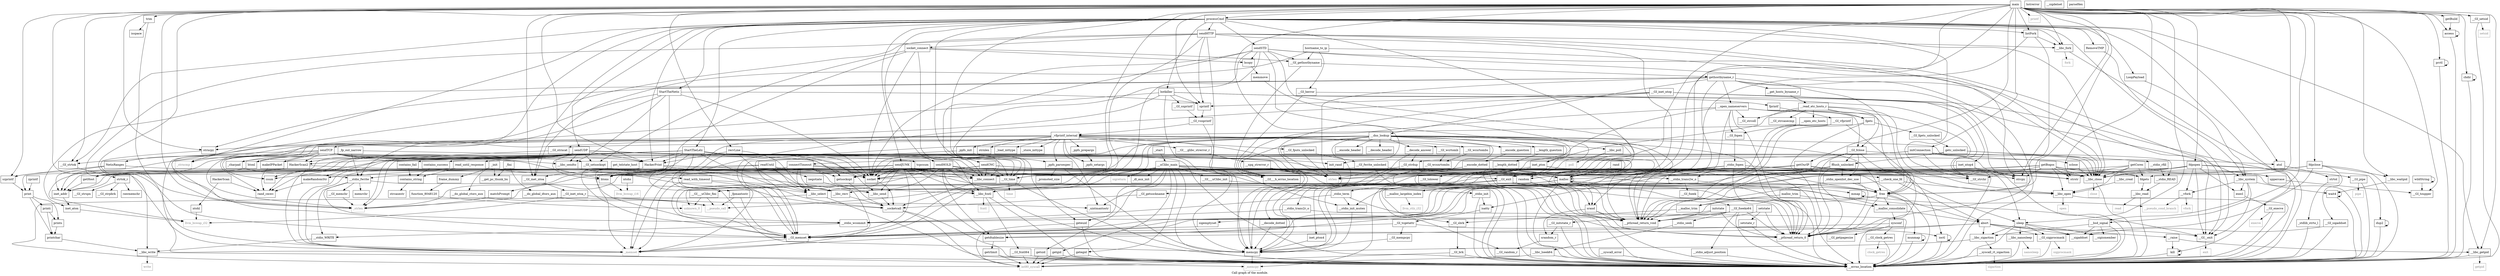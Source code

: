 digraph "Call graph of the module." {
  label="Call graph of the module.";
  node [shape=record];

  Node___libc_fork [label="{__libc_fork}"];
  Node___libc_open [label="{__libc_open}"];
  Node_initConnection [label="{initConnection}"];
  Node___libc_creat [label="{__libc_creat}"];
  Node___GI_pipe [label="{__GI_pipe}"];
  Node_contains_string [label="{contains_string}"];
  Node_tcpcsum [label="{tcpcsum}"];
  Node_negotiate [label="{negotiate}"];
  Node_hostname_to_ip [label="{hostname_to_ip}"];
  Node_listFork [label="{listFork}"];
  Node_getdtablesize [label="{getdtablesize}"];
  Node_ioctl [label="{ioctl}"];
  Node_makeIPPacket [label="{makeIPPacket}"];
  Node_sendUDP [label="{sendUDP}"];
  Node_sclose [label="{sclose}"];
  Node_get_telstate_host [label="{get_telstate_host}"];
  Node_read_until_response [label="{read_until_response}"];
  Node_geteuid [label="{geteuid}"];
  Node_getOurIP [label="{getOurIP}"];
  Node_getBuild [label="{getBuild}"];
  Node_StartTheLelz [label="{StartTheLelz}"];
  Node_sendCNC [label="{sendCNC}"];
  Node_matchPrompt [label="{matchPrompt}"];
  Node_readUntil [label="{readUntil}"];
  Node___libc_getpid [label="{__libc_getpid}"];
  Node_StartTheNetis [label="{StartTheNetis}"];
  Node_main [label="{main}"];
  Node___vfork [label="{__vfork}"];
  Node_LoopPayload [label="{LoopPayload}"];
  Node_botkiller [label="{botkiller}"];
  Node___libc_fcntl [label="{__libc_fcntl}"];
  Node_RemoveTMP [label="{RemoveTMP}"];
  Node_sendTCP [label="{sendTCP}"];
  Node_HackerScan2 [label="{HackerScan2}"];
  Node_NetisRanges [label="{NetisRanges}"];
  Node_dup2 [label="{dup2}"];
  Node_HackerScan [label="{HackerScan}"];
  Node_read_with_timeout [label="{read_with_timeout}"];
  Node___GI_fcntl64 [label="{__GI_fcntl64}"];
  Node_socket_connect [label="{socket_connect}"];
  Node_sendJUNK [label="{sendJUNK}"];
  Node_csum [label="{csum}"];
  Node_contains_success [label="{contains_success}"];
  Node_sendHOLD [label="{sendHOLD}"];
  Node_contains_fail [label="{contains_fail}"];
  Node_processCmd [label="{processCmd}"];
  Node___GI__exit [label="{__GI__exit}"];
  Node_sendHTTP [label="{sendHTTP}"];
  Node_access [label="{access}"];
  Node_getrlimit [label="{getrlimit}"];
  Node_chdir [label="{chdir}"];
  Node_sendSTD [label="{sendSTD}"];
  Node___GI_fputs_unlocked [label="{__GI_fputs_unlocked}"];
  Node___GI_fwrite_unlocked [label="{__GI_fwrite_unlocked}"];
  Node_memcpy [label="{memcpy}"];
  Node___GI_memset [label="{__GI_memset}"];
  Node___GI_strchr [label="{__GI_strchr}"];
  Node_strcpy [label="{strcpy}"];
  Node_strlen [color="gray50", fontcolor="gray50", label="{strlen}"];
  Node_strncpy [label="{strncpy}"];
  Node_strnlen [label="{strnlen}"];
  Node_strstr [label="{strstr}"];
  Node___GI___glibc_strerror_r [label="{__GI___glibc_strerror_r}"];
  Node___xpg_strerror_r [label="{__xpg_strerror_r}"];
  Node_bcopy [label="{bcopy}"];
  Node_strcasestr [label="{strcasestr}"];
  Node___GI_strtok [label="{__GI_strtok}"];
  Node_isatty [label="{isatty}"];
  Node___GI_tcgetattr [label="{__GI_tcgetattr}"];
  Node___decode_dotted [label="{__decode_dotted}"];
  Node___length_dotted [label="{__length_dotted}"];
  Node_ntohs [label="{ntohs}"];
  Node_ntohl [label="{ntohl}"];
  Node_hstrerror [label="{hstrerror}"];
  Node___GI_herror [label="{__GI_herror}"];
  Node___GI_inet_ntoa_r [label="{__GI_inet_ntoa_r}"];
  Node___GI_inet_ntoa [label="{__GI_inet_ntoa}"];
  Node_inet_addr [label="{inet_addr}"];
  Node___GI_gethostbyname [label="{__GI_gethostbyname}"];
  Node_gethostbyname_r [label="{gethostbyname_r}"];
  Node___libc_connect [label="{__libc_connect}"];
  Node___GI_getsockname [label="{__GI_getsockname}"];
  Node_getsockopt [label="{getsockopt}"];
  Node___libc_recv [label="{__libc_recv}"];
  Node___libc_send [label="{__libc_send}"];
  Node___libc_sendto [label="{__libc_sendto}"];
  Node___GI_setsockopt [label="{__GI_setsockopt}"];
  Node_prctl [label="{prctl}"];
  Node___libc_read [label="{__libc_read}"];
  Node___libc_select [label="{__libc_select}"];
  Node___GI_setsid [label="{__GI_setsid}"];
  Node___GI_sigprocmask [label="{__GI_sigprocmask}"];
  Node___GI_time [label="{__GI_time}"];
  Node___libc_waitpid [label="{__libc_waitpid}"];
  Node___libc_write [label="{__libc_write}"];
  Node_isspace [label="{isspace}"];
  Node___GI_toupper [label="{__GI_toupper}"];
  Node___errno_location [label="{__errno_location}"];
  Node_printf [color="gray50", fontcolor="gray50", label="{printf}"];
  Node___GI_snprintf [label="{__GI_snprintf}"];
  Node_sprintf [label="{sprintf}"];
  Node___GI_vsnprintf [label="{__GI_vsnprintf}"];
  Node__stdio_init [label="{_stdio_init}"];
  Node___stdio_init_mutex [label="{__stdio_init_mutex}"];
  Node__stdio_term [label="{_stdio_term}"];
  Node___stdio_wcommit [label="{__stdio_wcommit}"];
  Node___GI_vfprintf [label="{__GI_vfprintf}"];
  Node__charpad [label="{_charpad}"];
  Node__fp_out_narrow [label="{_fp_out_narrow}"];
  Node__vfprintf_internal [label="{_vfprintf_internal}"];
  Node__ppfs_init [label="{_ppfs_init}"];
  Node__ppfs_prepargs [label="{_ppfs_prepargs}"];
  Node__ppfs_setargs [label="{_ppfs_setargs}"];
  Node__promoted_size [label="{_promoted_size}"];
  Node__ppfs_parsespec [label="{_ppfs_parsespec}"];
  Node_htons [label="{htons}"];
  Node_htonl [label="{htonl}"];
  Node_memmove [label="{memmove}"];
  Node___GI_mempcpy [label="{__GI_mempcpy}"];
  Node_memrchr [label="{memrchr}"];
  Node_strtok_r [label="{strtok_r}"];
  Node___GI_strpbrk [label="{__GI_strpbrk}"];
  Node_inet_aton [label="{inet_aton}"];
  Node___dns_lookup [label="{__dns_lookup}"];
  Node___open_nameservers [label="{__open_nameservers}"];
  Node___get_hosts_byname_r [label="{__get_hosts_byname_r}"];
  Node___raise [label="{__raise}"];
  Node__dl_aux_init [label="{_dl_aux_init}"];
  Node___GI_brk [label="{__GI_brk}"];
  Node___libc_poll [label="{__libc_poll}"];
  Node___GI_fclose [label="{__GI_fclose}"];
  Node___GI_fopen [label="{__GI_fopen}"];
  Node___GI_fseek [label="{__GI_fseek}"];
  Node___GI_fseeko64 [label="{__GI_fseeko64}"];
  Node___stdio_adjust_position [label="{__stdio_adjust_position}"];
  Node__stdio_fopen [label="{_stdio_fopen}"];
  Node___stdio_seek [label="{__stdio_seek}"];
  Node_fgets [label="{fgets}"];
  Node__stdio_openlist_dec_use [label="{_stdio_openlist_dec_use}"];
  Node_fflush_unlocked [label="{fflush_unlocked}"];
  Node___GI_fgets_unlocked [label="{__GI_fgets_unlocked}"];
  Node___GI_strcoll [label="{__GI_strcoll}"];
  Node___GI_strncat [label="{__GI_strncat}"];
  Node_rawmemchr [label="{rawmemchr}"];
  Node___GI_strspn [label="{__GI_strspn}"];
  Node___GI_strdup [label="{__GI_strdup}"];
  Node_inet_pton4 [label="{inet_pton4}"];
  Node_inet_pton [label="{inet_pton}"];
  Node_inet_ntop4 [label="{inet_ntop4}"];
  Node___GI_inet_ntop [label="{__GI_inet_ntop}"];
  Node___encode_header [label="{__encode_header}"];
  Node___decode_header [label="{__decode_header}"];
  Node___encode_question [label="{__encode_question}"];
  Node___length_question [label="{__length_question}"];
  Node___decode_answer [label="{__decode_answer}"];
  Node___open_etc_hosts [label="{__open_etc_hosts}"];
  Node___read_etc_hosts_r [label="{__read_etc_hosts_r}"];
  Node___libc_lseek64 [label="{__libc_lseek64}"];
  Node___GI_tolower [label="{__GI_tolower}"];
  Node_getc_unlocked [label="{getc_unlocked}"];
  Node___GI_strcasecmp [label="{__GI_strcasecmp}"];
  Node___encode_dotted [label="{__encode_dotted}"];
  Node___stdio_READ [label="{__stdio_READ}"];
  Node___stdio_rfill [label="{__stdio_rfill}"];
  Node___stdio_trans2r_o [label="{__stdio_trans2r_o}"];
  Node___do_global_ctors_aux [label="{__do_global_ctors_aux}"];
  Node__fini [label="{_fini}"];
  Node_llvm_ctlz_i32 [color="gray50", fontcolor="gray50", label="{llvm_ctlz_i32}"];
  Node_llvm_bswap_i32 [color="gray50", fontcolor="gray50", label="{llvm_bswap_i32}"];
  Node__strlen [color="gray50", fontcolor="gray50", label="{_strlen}"];
  Node__memset [color="gray50", fontcolor="gray50", label="{_memset}"];
  Node__memcpy [color="gray50", fontcolor="gray50", label="{_memcpy}"];
  Node__strncmp [color="gray50", fontcolor="gray50", label="{_strncmp}"];
  Node_llvm_bswap_i16 [color="gray50", fontcolor="gray50", label="{llvm_bswap_i16}"];
  Node_unknown_0 [color="gray50", fontcolor="gray50", label="{unknown_0}"];
  Node_vfork [color="gray50", fontcolor="gray50", label="{vfork}"];
  Node_fcntl [color="gray50", fontcolor="gray50", label="{fcntl}"];
  Node_int80_syscall [color="gray50", fontcolor="gray50", label="{int80_syscall}"];
  Node_exit [color="gray50", fontcolor="gray50", label="{exit}"];
  Node_close [color="gray50", fontcolor="gray50", label="{close}"];
  Node_fork [color="gray50", fontcolor="gray50", label="{fork}"];
  Node_getpid [color="gray50", fontcolor="gray50", label="{getpid}"];
  Node_open [color="gray50", fontcolor="gray50", label="{open}"];
  Node_pipe [color="gray50", fontcolor="gray50", label="{pipe}"];
  Node_read [color="gray50", fontcolor="gray50", label="{read}"];
  Node_setsid [color="gray50", fontcolor="gray50", label="{setsid}"];
  Node_sigprocmask [color="gray50", fontcolor="gray50", label="{sigprocmask}"];
  Node_time [color="gray50", fontcolor="gray50", label="{time}"];
  Node_write [color="gray50", fontcolor="gray50", label="{write}"];
  Node_sigreturn [color="gray50", fontcolor="gray50", label="{sigreturn}"];
  Node_sigaction [color="gray50", fontcolor="gray50", label="{sigaction}"];
  Node_clock_getres [color="gray50", fontcolor="gray50", label="{clock_getres}"];
  Node_execve [color="gray50", fontcolor="gray50", label="{execve}"];
  Node_nanosleep [color="gray50", fontcolor="gray50", label="{nanosleep}"];
  Node_poll [color="gray50", fontcolor="gray50", label="{poll}"];
  Node_socket [label="{socket}"];
  Node___GI_sigaddset [label="{__GI_sigaddset}"];
  Node_sigemptyset [label="{sigemptyset}"];
  Node___bsd_signal [label="{__bsd_signal}"];
  Node___sigismember [label="{__sigismember}"];
  Node___sigaddset [label="{__sigaddset}"];
  Node___sigdelset [label="{__sigdelset}"];
  Node___malloc_largebin_index [label="{__malloc_largebin_index}"];
  Node_malloc [label="{malloc}"];
  Node___malloc_trim [label="{__malloc_trim}"];
  Node___malloc_consolidate [label="{__malloc_consolidate}"];
  Node_free [label="{free}"];
  Node_malloc_trim [label="{malloc_trim}"];
  Node_abort [label="{abort}"];
  Node_rand [label="{rand}"];
  Node_random [label="{random}"];
  Node_setstate [label="{setstate}"];
  Node_initstate [label="{initstate}"];
  Node_srand [label="{srand}"];
  Node_setstate_r [label="{setstate_r}"];
  Node___GI_random_r [label="{__GI_random_r}"];
  Node_srandom_r [label="{srandom_r}"];
  Node___GI_initstate_r [label="{__GI_initstate_r}"];
  Node___libc_system [label="{__libc_system}"];
  Node_atol [label="{atol}"];
  Node_strtol [label="{strtol}"];
  Node__stdlib_strto_l [label="{_stdlib_strto_l}"];
  Node___GI_exit [label="{__GI_exit}"];
  Node_execl [label="{execl}"];
  Node_sleep [label="{sleep}"];
  Node_sysconf [label="{sysconf}"];
  Node___GI___uClibc_fini [label="{__GI___uClibc_fini}"];
  Node___pthread_return_0 [label="{__pthread_return_0}"];
  Node___pthread_return_void [label="{__pthread_return_void}"];
  Node___check_one_fd [label="{__check_one_fd}"];
  Node___GI___uClibc_init [label="{__GI___uClibc_init}"];
  Node___uClibc_main [label="{__uClibc_main}"];
  Node___libc_sigaction [label="{__libc_sigaction}"];
  Node___syscall_error [label="{__syscall_error}"];
  Node_mmap [label="{mmap}"];
  Node___socketcall [label="{__socketcall}"];
  Node___syscall_rt_sigaction [label="{__syscall_rt_sigaction}"];
  Node___GI_clock_getres [label="{__GI_clock_getres}"];
  Node___GI_execve [label="{__GI_execve}"];
  Node_getegid [label="{getegid}"];
  Node_getgid [label="{getgid}"];
  Node___GI_getpagesize [label="{__GI_getpagesize}"];
  Node_getuid [label="{getuid}"];
  Node_munmap [label="{munmap}"];
  Node___libc_nanosleep [label="{__libc_nanosleep}"];
  Node___GI_sbrk [label="{__GI_sbrk}"];
  Node_wait4 [label="{wait4}"];
  Node___GI___h_errno_location [label="{__GI___h_errno_location}"];
  Node___GI_wcrtomb [label="{__GI_wcrtomb}"];
  Node___GI_wcsrtombs [label="{__GI_wcsrtombs}"];
  Node___GI_wcsnrtombs [label="{__GI_wcsnrtombs}"];
  Node_fprintf [label="{fprintf}"];
  Node___stdio_WRITE [label="{__stdio_WRITE}"];
  Node___stdio_fwrite [label="{__stdio_fwrite}"];
  Node___stdio_trans2w_o [label="{__stdio_trans2w_o}"];
  Node__load_inttype [label="{_load_inttype}"];
  Node__store_inttype [label="{_store_inttype}"];
  Node__uintmaxtostr [label="{_uintmaxtostr}"];
  Node__fpmaxtostr [label="{_fpmaxtostr}"];
  Node___GI_memchr [label="{__GI_memchr}"];
  Node_kill [label="{kill}"];
  Node___pseudo_call [color="gray50", fontcolor="gray50", label="{__pseudo_call}"];
  Node___pseudo_cond_branch [color="gray50", fontcolor="gray50", label="{__pseudo_cond_branch}"];
  Node__init [label="{_init}"];
  Node___get_pc_thunk_bx [label="{__get_pc_thunk_bx}"];
  Node___do_global_dtors_aux [label="{__do_global_dtors_aux}"];
  Node_frame_dummy [label="{frame_dummy}"];
  Node_function_8048120 [label="{function_8048120}"];
  Node__start [label="{_start}"];
  Node_init_rand [label="{init_rand}"];
  Node_rand_cmwc [label="{rand_cmwc}"];
  Node_trim [label="{trim}"];
  Node_printchar [label="{printchar}"];
  Node_prints [label="{prints}"];
  Node_connectTimeout [label="{connectTimeout}"];
  Node_printi [label="{printi}"];
  Node_print [label="{print}"];
  Node_zprintf [label="{zprintf}"];
  Node_szprintf [label="{szprintf}"];
  Node___libc_close [label="{__libc_close}"];
  Node_HackerPrint [label="{HackerPrint}"];
  Node_fdpopen [label="{fdpopen}"];
  Node_fdpclose [label="{fdpclose}"];
  Node_fdgets [label="{fdgets}"];
  Node_parseHex [label="{parseHex}"];
  Node_wildString [label="{wildString}"];
  Node_getHost [label="{getHost}"];
  Node_uppercase [label="{uppercase}"];
  Node_getBogos [label="{getBogos}"];
  Node_getCores [label="{getCores}"];
  Node_makeRandomStr [label="{makeRandomStr}"];
  Node_recvLine [label="{recvLine}"];
  Node___libc_fork -> Node___errno_location;
  Node___libc_fork -> Node_fork;
  Node___libc_open -> Node___errno_location;
  Node___libc_open -> Node_open;
  Node_initConnection -> Node___GI_memset;
  Node_initConnection -> Node___GI_strchr;
  Node_initConnection -> Node_strcpy;
  Node_initConnection -> Node_socket;
  Node_initConnection -> Node_atol;
  Node_initConnection -> Node_connectTimeout;
  Node_initConnection -> Node___libc_close;
  Node___libc_creat -> Node___libc_open;
  Node___GI_pipe -> Node___errno_location;
  Node___GI_pipe -> Node_pipe;
  Node_contains_string -> Node_strcasestr;
  Node_tcpcsum -> Node_csum;
  Node_tcpcsum -> Node_htons;
  Node_tcpcsum -> Node_malloc;
  Node_tcpcsum -> Node_free;
  Node_negotiate -> Node___libc_send;
  Node_hostname_to_ip -> Node_strcpy;
  Node_hostname_to_ip -> Node___GI_herror;
  Node_hostname_to_ip -> Node___GI_inet_ntoa;
  Node_hostname_to_ip -> Node___GI_gethostbyname;
  Node_listFork -> Node___libc_fork;
  Node_listFork -> Node_malloc;
  Node_listFork -> Node_free;
  Node_getdtablesize -> Node_getrlimit;
  Node_ioctl -> Node_ioctl;
  Node_ioctl -> Node___errno_location;
  Node_makeIPPacket -> Node_rand_cmwc;
  Node_sendUDP -> Node_makeIPPacket;
  Node_sendUDP -> Node_HackerScan2;
  Node_sendUDP -> Node_csum;
  Node_sendUDP -> Node___libc_sendto;
  Node_sendUDP -> Node___GI_setsockopt;
  Node_sendUDP -> Node___GI_time;
  Node_sendUDP -> Node_htons;
  Node_sendUDP -> Node_htonl;
  Node_sendUDP -> Node__memset;
  Node_sendUDP -> Node_socket;
  Node_sendUDP -> Node_malloc;
  Node_sendUDP -> Node_random;
  Node_sendUDP -> Node_srand;
  Node_sendUDP -> Node_init_rand;
  Node_sendUDP -> Node_rand_cmwc;
  Node_sendUDP -> Node_HackerPrint;
  Node_sendUDP -> Node_getHost;
  Node_sendUDP -> Node_makeRandomStr;
  Node_sclose -> Node___libc_close;
  Node_get_telstate_host -> Node___GI_inet_ntoa;
  Node_read_until_response -> Node_contains_string;
  Node_read_until_response -> Node_read_with_timeout;
  Node_read_until_response -> Node__memset;
  Node_geteuid -> Node___errno_location;
  Node_geteuid -> Node_int80_syscall;
  Node_getOurIP -> Node___libc_open;
  Node_getOurIP -> Node_ioctl;
  Node_getOurIP -> Node___GI_memset;
  Node_getOurIP -> Node_strcpy;
  Node_getOurIP -> Node_strstr;
  Node_getOurIP -> Node_inet_addr;
  Node_getOurIP -> Node___libc_connect;
  Node_getOurIP -> Node___GI_getsockname;
  Node_getOurIP -> Node_htons;
  Node_getOurIP -> Node_socket;
  Node_getOurIP -> Node___libc_close;
  Node_getOurIP -> Node_fdgets;
  Node_getBuild -> Node_access;
  Node_StartTheLelz -> Node_sclose;
  Node_StartTheLelz -> Node_get_telstate_host;
  Node_StartTheLelz -> Node_read_until_response;
  Node_StartTheLelz -> Node___libc_fcntl;
  Node_StartTheLelz -> Node_HackerScan2;
  Node_StartTheLelz -> Node_contains_success;
  Node_StartTheLelz -> Node_contains_fail;
  Node_StartTheLelz -> Node___GI_memset;
  Node_StartTheLelz -> Node___libc_connect;
  Node_StartTheLelz -> Node_getsockopt;
  Node_StartTheLelz -> Node___libc_send;
  Node_StartTheLelz -> Node___libc_select;
  Node_StartTheLelz -> Node___GI_time;
  Node_StartTheLelz -> Node___errno_location;
  Node_StartTheLelz -> Node_htons;
  Node_StartTheLelz -> Node__strlen;
  Node_StartTheLelz -> Node__memset;
  Node_StartTheLelz -> Node_socket;
  Node_StartTheLelz -> Node_malloc;
  Node_StartTheLelz -> Node_srand;
  Node_StartTheLelz -> Node_rand_cmwc;
  Node_StartTheLelz -> Node_HackerPrint;
  Node_sendCNC -> Node_inet_addr;
  Node_sendCNC -> Node___libc_connect;
  Node_sendCNC -> Node___GI_time;
  Node_sendCNC -> Node_htons;
  Node_sendCNC -> Node_socket;
  Node_sendCNC -> Node_sleep;
  Node_sendCNC -> Node___libc_close;
  Node_matchPrompt -> Node__strlen;
  Node_readUntil -> Node_negotiate;
  Node_readUntil -> Node_matchPrompt;
  Node_readUntil -> Node_strstr;
  Node_readUntil -> Node___libc_recv;
  Node_readUntil -> Node___libc_select;
  Node_readUntil -> Node__memset;
  Node___libc_getpid -> Node___errno_location;
  Node___libc_getpid -> Node_getpid;
  Node_StartTheNetis -> Node_NetisRanges;
  Node_StartTheNetis -> Node___libc_sendto;
  Node_StartTheNetis -> Node_sprintf;
  Node_StartTheNetis -> Node_htons;
  Node_StartTheNetis -> Node__strlen;
  Node_StartTheNetis -> Node_socket;
  Node_main -> Node___libc_fork;
  Node_main -> Node_initConnection;
  Node_main -> Node_listFork;
  Node_main -> Node_geteuid;
  Node_main -> Node_getOurIP;
  Node_main -> Node_getBuild;
  Node_main -> Node___libc_getpid;
  Node_main -> Node_processCmd;
  Node_main -> Node_access;
  Node_main -> Node_chdir;
  Node_main -> Node___GI_memset;
  Node_main -> Node_strcpy;
  Node_main -> Node_strncpy;
  Node_main -> Node_strstr;
  Node_main -> Node___GI_strtok;
  Node_main -> Node___GI_inet_ntoa;
  Node_main -> Node_prctl;
  Node_main -> Node___GI_setsid;
  Node_main -> Node___GI_time;
  Node_main -> Node___libc_waitpid;
  Node_main -> Node___GI_toupper;
  Node_main -> Node_printf;
  Node_main -> Node_sprintf;
  Node_main -> Node__strlen;
  Node_main -> Node__memset;
  Node_main -> Node___bsd_signal;
  Node_main -> Node_malloc;
  Node_main -> Node_free;
  Node_main -> Node_srand;
  Node_main -> Node___GI_exit;
  Node_main -> Node_sleep;
  Node_main -> Node_init_rand;
  Node_main -> Node_trim;
  Node_main -> Node_szprintf;
  Node_main -> Node_HackerPrint;
  Node_main -> Node_fdpopen;
  Node_main -> Node_fdpclose;
  Node_main -> Node_fdgets;
  Node_main -> Node_recvLine;
  Node___vfork -> Node_vfork;
  Node___vfork -> Node___pseudo_cond_branch;
  Node_LoopPayload -> Node___libc_system;
  Node_botkiller -> Node_memcpy;
  Node_botkiller -> Node___GI_memset;
  Node_botkiller -> Node___GI_snprintf;
  Node_botkiller -> Node_sprintf;
  Node_botkiller -> Node__memcpy;
  Node_botkiller -> Node___libc_system;
  Node_botkiller -> Node_sleep;
  Node___libc_fcntl -> Node___GI_fcntl64;
  Node___libc_fcntl -> Node___errno_location;
  Node___libc_fcntl -> Node_fcntl;
  Node_RemoveTMP -> Node___libc_system;
  Node_sendTCP -> Node_tcpcsum;
  Node_sendTCP -> Node_makeIPPacket;
  Node_sendTCP -> Node_HackerScan2;
  Node_sendTCP -> Node_csum;
  Node_sendTCP -> Node___GI_strtok;
  Node_sendTCP -> Node___libc_sendto;
  Node_sendTCP -> Node___GI_setsockopt;
  Node_sendTCP -> Node___GI_time;
  Node_sendTCP -> Node_htons;
  Node_sendTCP -> Node_htonl;
  Node_sendTCP -> Node__strncmp;
  Node_sendTCP -> Node_socket;
  Node_sendTCP -> Node_rand_cmwc;
  Node_sendTCP -> Node_HackerPrint;
  Node_sendTCP -> Node_getHost;
  Node_HackerScan2 -> Node_inet_addr;
  Node_HackerScan2 -> Node_random;
  Node_HackerScan2 -> Node_szprintf;
  Node_NetisRanges -> Node_inet_addr;
  Node_NetisRanges -> Node_random;
  Node_NetisRanges -> Node_szprintf;
  Node_dup2 -> Node_dup2;
  Node_dup2 -> Node___errno_location;
  Node_HackerScan -> Node_ntohl;
  Node_HackerScan -> Node_rand_cmwc;
  Node_read_with_timeout -> Node___libc_recv;
  Node_read_with_timeout -> Node___libc_select;
  Node_read_with_timeout -> Node__memset;
  Node___GI_fcntl64 -> Node___errno_location;
  Node___GI_fcntl64 -> Node_int80_syscall;
  Node_socket_connect -> Node_bcopy;
  Node_socket_connect -> Node___GI_gethostbyname;
  Node_socket_connect -> Node___libc_connect;
  Node_socket_connect -> Node___GI_setsockopt;
  Node_socket_connect -> Node_htons;
  Node_socket_connect -> Node_socket;
  Node_sendJUNK -> Node_getdtablesize;
  Node_sendJUNK -> Node___libc_fcntl;
  Node_sendJUNK -> Node___GI_memset;
  Node_sendJUNK -> Node___libc_connect;
  Node_sendJUNK -> Node_getsockopt;
  Node_sendJUNK -> Node___libc_send;
  Node_sendJUNK -> Node___libc_select;
  Node_sendJUNK -> Node___GI_time;
  Node_sendJUNK -> Node___errno_location;
  Node_sendJUNK -> Node_htons;
  Node_sendJUNK -> Node__memset;
  Node_sendJUNK -> Node_socket;
  Node_sendJUNK -> Node_malloc;
  Node_sendJUNK -> Node___libc_close;
  Node_sendJUNK -> Node_getHost;
  Node_sendJUNK -> Node_makeRandomStr;
  Node_contains_success -> Node_contains_string;
  Node_sendHOLD -> Node_getdtablesize;
  Node_sendHOLD -> Node___libc_fcntl;
  Node_sendHOLD -> Node___GI_memset;
  Node_sendHOLD -> Node___libc_connect;
  Node_sendHOLD -> Node_getsockopt;
  Node_sendHOLD -> Node___libc_select;
  Node_sendHOLD -> Node___GI_time;
  Node_sendHOLD -> Node___errno_location;
  Node_sendHOLD -> Node_htons;
  Node_sendHOLD -> Node__memset;
  Node_sendHOLD -> Node_socket;
  Node_sendHOLD -> Node_malloc;
  Node_sendHOLD -> Node___libc_close;
  Node_sendHOLD -> Node_getHost;
  Node_contains_fail -> Node_contains_string;
  Node_processCmd -> Node___libc_fork;
  Node_processCmd -> Node_listFork;
  Node_processCmd -> Node_sendUDP;
  Node_processCmd -> Node_StartTheLelz;
  Node_processCmd -> Node_sendCNC;
  Node_processCmd -> Node___libc_getpid;
  Node_processCmd -> Node_StartTheNetis;
  Node_processCmd -> Node_LoopPayload;
  Node_processCmd -> Node_botkiller;
  Node_processCmd -> Node_RemoveTMP;
  Node_processCmd -> Node_sendTCP;
  Node_processCmd -> Node_sendJUNK;
  Node_processCmd -> Node_sendHOLD;
  Node_processCmd -> Node___GI__exit;
  Node_processCmd -> Node_sendHTTP;
  Node_processCmd -> Node_sendSTD;
  Node_processCmd -> Node___GI_strchr;
  Node_processCmd -> Node___GI_strtok;
  Node_processCmd -> Node___GI_inet_ntoa;
  Node_processCmd -> Node__strncmp;
  Node_processCmd -> Node_atol;
  Node_processCmd -> Node___GI_exit;
  Node_processCmd -> Node_kill;
  Node_processCmd -> Node___libc_close;
  Node_processCmd -> Node_HackerPrint;
  Node___GI__exit -> Node_exit;
  Node_sendHTTP -> Node___libc_fork;
  Node_sendHTTP -> Node_socket_connect;
  Node_sendHTTP -> Node___GI__exit;
  Node_sendHTTP -> Node_memcpy;
  Node_sendHTTP -> Node___GI_time;
  Node_sendHTTP -> Node___libc_write;
  Node_sendHTTP -> Node_sprintf;
  Node_sendHTTP -> Node__strlen;
  Node_sendHTTP -> Node_random;
  Node_sendHTTP -> Node___libc_close;
  Node_access -> Node_access;
  Node_access -> Node___errno_location;
  Node_getrlimit -> Node___errno_location;
  Node_getrlimit -> Node_int80_syscall;
  Node_chdir -> Node_chdir;
  Node_chdir -> Node___errno_location;
  Node_sendSTD -> Node___GI__exit;
  Node_sendSTD -> Node_memcpy;
  Node_sendSTD -> Node_bcopy;
  Node_sendSTD -> Node___GI_gethostbyname;
  Node_sendSTD -> Node___libc_connect;
  Node_sendSTD -> Node___libc_send;
  Node_sendSTD -> Node___GI_time;
  Node_sendSTD -> Node_socket;
  Node_sendSTD -> Node_random;
  Node_sendSTD -> Node___libc_close;
  Node___GI_fputs_unlocked -> Node___GI_fwrite_unlocked;
  Node___GI_fputs_unlocked -> Node_strlen;
  Node___GI_fwrite_unlocked -> Node___errno_location;
  Node___GI_fwrite_unlocked -> Node___stdio_fwrite;
  Node___GI_fwrite_unlocked -> Node___stdio_trans2w_o;
  Node_memcpy -> Node__memcpy;
  Node___GI_memset -> Node__memset;
  Node_strncpy -> Node__memset;
  Node___GI___glibc_strerror_r -> Node___xpg_strerror_r;
  Node___xpg_strerror_r -> Node_memcpy;
  Node___xpg_strerror_r -> Node_strlen;
  Node___xpg_strerror_r -> Node___errno_location;
  Node___xpg_strerror_r -> Node__uintmaxtostr;
  Node_bcopy -> Node_memmove;
  Node___GI_strtok -> Node_strtok_r;
  Node_isatty -> Node___GI_tcgetattr;
  Node___GI_tcgetattr -> Node_ioctl;
  Node___GI_tcgetattr -> Node___GI_memset;
  Node___GI_tcgetattr -> Node___GI_mempcpy;
  Node___decode_dotted -> Node_memcpy;
  Node_ntohs -> Node_llvm_bswap_i16;
  Node_ntohl -> Node_llvm_bswap_i32;
  Node___GI_herror -> Node___GI___h_errno_location;
  Node___GI_herror -> Node_fprintf;
  Node___GI_inet_ntoa_r -> Node_llvm_bswap_i32;
  Node___GI_inet_ntoa_r -> Node__uintmaxtostr;
  Node___GI_inet_ntoa -> Node___GI_inet_ntoa_r;
  Node_inet_addr -> Node_inet_aton;
  Node___GI_gethostbyname -> Node_gethostbyname_r;
  Node___GI_gethostbyname -> Node___GI___h_errno_location;
  Node_gethostbyname_r -> Node_memcpy;
  Node_gethostbyname_r -> Node_strncpy;
  Node_gethostbyname_r -> Node___errno_location;
  Node_gethostbyname_r -> Node_inet_aton;
  Node_gethostbyname_r -> Node___dns_lookup;
  Node_gethostbyname_r -> Node___open_nameservers;
  Node_gethostbyname_r -> Node___get_hosts_byname_r;
  Node_gethostbyname_r -> Node_free;
  Node_gethostbyname_r -> Node___pthread_return_0;
  Node_gethostbyname_r -> Node___pthread_return_void;
  Node___libc_connect -> Node___socketcall;
  Node___GI_getsockname -> Node___socketcall;
  Node_getsockopt -> Node___socketcall;
  Node___libc_recv -> Node___socketcall;
  Node___libc_send -> Node___socketcall;
  Node___libc_sendto -> Node___socketcall;
  Node___GI_setsockopt -> Node___socketcall;
  Node_prctl -> Node_prctl;
  Node_prctl -> Node___errno_location;
  Node___libc_read -> Node___errno_location;
  Node___libc_read -> Node_read;
  Node___libc_select -> Node___errno_location;
  Node___libc_select -> Node_int80_syscall;
  Node___GI_setsid -> Node___errno_location;
  Node___GI_setsid -> Node_setsid;
  Node___GI_sigprocmask -> Node___errno_location;
  Node___GI_sigprocmask -> Node_sigprocmask;
  Node___GI_time -> Node___errno_location;
  Node___GI_time -> Node_time;
  Node___libc_waitpid -> Node_wait4;
  Node___libc_write -> Node___errno_location;
  Node___libc_write -> Node_write;
  Node___GI_snprintf -> Node___GI_vsnprintf;
  Node_sprintf -> Node___GI_vsnprintf;
  Node___GI_vsnprintf -> Node___stdio_init_mutex;
  Node___GI_vsnprintf -> Node__vfprintf_internal;
  Node__stdio_init -> Node_isatty;
  Node__stdio_init -> Node___errno_location;
  Node___stdio_init_mutex -> Node_memcpy;
  Node__stdio_term -> Node___stdio_init_mutex;
  Node__stdio_term -> Node___stdio_wcommit;
  Node__stdio_term -> Node___pthread_return_0;
  Node___stdio_wcommit -> Node___stdio_WRITE;
  Node___GI_vfprintf -> Node__vfprintf_internal;
  Node___GI_vfprintf -> Node___pthread_return_0;
  Node___GI_vfprintf -> Node___pthread_return_void;
  Node___GI_vfprintf -> Node___stdio_trans2w_o;
  Node__charpad -> Node___stdio_fwrite;
  Node__fp_out_narrow -> Node_strlen;
  Node__fp_out_narrow -> Node__charpad;
  Node__fp_out_narrow -> Node___stdio_fwrite;
  Node__vfprintf_internal -> Node___GI_fputs_unlocked;
  Node__vfprintf_internal -> Node_strlen;
  Node__vfprintf_internal -> Node_strnlen;
  Node__vfprintf_internal -> Node___GI___glibc_strerror_r;
  Node__vfprintf_internal -> Node___errno_location;
  Node__vfprintf_internal -> Node__charpad;
  Node__vfprintf_internal -> Node__ppfs_init;
  Node__vfprintf_internal -> Node__ppfs_prepargs;
  Node__vfprintf_internal -> Node__ppfs_setargs;
  Node__vfprintf_internal -> Node__ppfs_parsespec;
  Node__vfprintf_internal -> Node___GI_wcrtomb;
  Node__vfprintf_internal -> Node___GI_wcsrtombs;
  Node__vfprintf_internal -> Node___stdio_fwrite;
  Node__vfprintf_internal -> Node__load_inttype;
  Node__vfprintf_internal -> Node__store_inttype;
  Node__vfprintf_internal -> Node__uintmaxtostr;
  Node__vfprintf_internal -> Node__fpmaxtostr;
  Node__ppfs_init -> Node___GI_memset;
  Node__ppfs_init -> Node__ppfs_parsespec;
  Node__ppfs_prepargs -> Node__ppfs_setargs;
  Node__ppfs_parsespec -> Node_memcpy;
  Node__ppfs_parsespec -> Node__promoted_size;
  Node_htons -> Node_llvm_bswap_i16;
  Node_htonl -> Node_llvm_bswap_i32;
  Node_memmove -> Node__memcpy;
  Node___GI_mempcpy -> Node_memcpy;
  Node_strtok_r -> Node___GI_strpbrk;
  Node_strtok_r -> Node_rawmemchr;
  Node_strtok_r -> Node___GI_strspn;
  Node_inet_aton -> Node_llvm_bswap_i32;
  Node___dns_lookup -> Node_memcpy;
  Node___dns_lookup -> Node___GI_memset;
  Node___dns_lookup -> Node_strlen;
  Node___dns_lookup -> Node_strncpy;
  Node___dns_lookup -> Node_inet_addr;
  Node___dns_lookup -> Node___libc_connect;
  Node___dns_lookup -> Node___libc_recv;
  Node___dns_lookup -> Node___libc_send;
  Node___dns_lookup -> Node___errno_location;
  Node___dns_lookup -> Node___libc_poll;
  Node___dns_lookup -> Node___GI_strncat;
  Node___dns_lookup -> Node_inet_pton;
  Node___dns_lookup -> Node___encode_header;
  Node___dns_lookup -> Node___decode_header;
  Node___dns_lookup -> Node___encode_question;
  Node___dns_lookup -> Node___length_question;
  Node___dns_lookup -> Node___decode_answer;
  Node___dns_lookup -> Node_socket;
  Node___dns_lookup -> Node_malloc;
  Node___dns_lookup -> Node_free;
  Node___dns_lookup -> Node___pthread_return_0;
  Node___dns_lookup -> Node___pthread_return_void;
  Node___dns_lookup -> Node___GI___h_errno_location;
  Node___dns_lookup -> Node___libc_close;
  Node___open_nameservers -> Node___GI_fclose;
  Node___open_nameservers -> Node___GI_fopen;
  Node___open_nameservers -> Node_fgets;
  Node___open_nameservers -> Node___GI_strcoll;
  Node___open_nameservers -> Node___GI_strdup;
  Node___open_nameservers -> Node_free;
  Node___open_nameservers -> Node___pthread_return_0;
  Node___open_nameservers -> Node___pthread_return_void;
  Node___open_nameservers -> Node___GI___h_errno_location;
  Node___get_hosts_byname_r -> Node___read_etc_hosts_r;
  Node___raise -> Node___libc_getpid;
  Node___raise -> Node_kill;
  Node___GI_brk -> Node___errno_location;
  Node___GI_brk -> Node_int80_syscall;
  Node___libc_poll -> Node___errno_location;
  Node___libc_poll -> Node_poll;
  Node___GI_fclose -> Node__stdio_openlist_dec_use;
  Node___GI_fclose -> Node_fflush_unlocked;
  Node___GI_fclose -> Node_free;
  Node___GI_fclose -> Node___pthread_return_0;
  Node___GI_fclose -> Node___pthread_return_void;
  Node___GI_fclose -> Node___libc_close;
  Node___GI_fopen -> Node__stdio_fopen;
  Node___GI_fseek -> Node___GI_fseeko64;
  Node___GI_fseeko64 -> Node___errno_location;
  Node___GI_fseeko64 -> Node___stdio_wcommit;
  Node___GI_fseeko64 -> Node___stdio_adjust_position;
  Node___GI_fseeko64 -> Node___stdio_seek;
  Node___GI_fseeko64 -> Node___pthread_return_0;
  Node___GI_fseeko64 -> Node___pthread_return_void;
  Node___stdio_adjust_position -> Node___errno_location;
  Node__stdio_fopen -> Node___libc_open;
  Node__stdio_fopen -> Node___libc_fcntl;
  Node__stdio_fopen -> Node_isatty;
  Node__stdio_fopen -> Node___errno_location;
  Node__stdio_fopen -> Node___stdio_init_mutex;
  Node__stdio_fopen -> Node_malloc;
  Node__stdio_fopen -> Node_free;
  Node__stdio_fopen -> Node___pthread_return_0;
  Node__stdio_fopen -> Node___pthread_return_void;
  Node___stdio_seek -> Node___libc_lseek64;
  Node_fgets -> Node___GI_fgets_unlocked;
  Node_fgets -> Node___pthread_return_0;
  Node_fgets -> Node___pthread_return_void;
  Node__stdio_openlist_dec_use -> Node_free;
  Node__stdio_openlist_dec_use -> Node___pthread_return_0;
  Node__stdio_openlist_dec_use -> Node___pthread_return_void;
  Node_fflush_unlocked -> Node___stdio_wcommit;
  Node_fflush_unlocked -> Node__stdio_openlist_dec_use;
  Node_fflush_unlocked -> Node___pthread_return_0;
  Node_fflush_unlocked -> Node___pthread_return_void;
  Node___GI_fgets_unlocked -> Node_getc_unlocked;
  Node___GI_strncat -> Node__strlen;
  Node___GI_strdup -> Node_memcpy;
  Node___GI_strdup -> Node_strlen;
  Node___GI_strdup -> Node_malloc;
  Node_inet_pton4 -> Node_memcpy;
  Node_inet_pton -> Node_memcpy;
  Node_inet_pton -> Node___GI_memset;
  Node_inet_pton -> Node___GI_strchr;
  Node_inet_pton -> Node___errno_location;
  Node_inet_pton -> Node_inet_pton4;
  Node_inet_pton -> Node___GI_tolower;
  Node_inet_ntop4 -> Node_strcpy;
  Node_inet_ntop4 -> Node_strlen;
  Node_inet_ntop4 -> Node___errno_location;
  Node___GI_inet_ntop -> Node___GI_memset;
  Node___GI_inet_ntop -> Node_strcpy;
  Node___GI_inet_ntop -> Node_strlen;
  Node___GI_inet_ntop -> Node___errno_location;
  Node___GI_inet_ntop -> Node_sprintf;
  Node___GI_inet_ntop -> Node_inet_ntop4;
  Node___encode_question -> Node___encode_dotted;
  Node___length_question -> Node___length_dotted;
  Node___decode_answer -> Node___decode_dotted;
  Node___decode_answer -> Node___GI_strdup;
  Node___open_etc_hosts -> Node___GI_fopen;
  Node___read_etc_hosts_r -> Node___GI_strchr;
  Node___read_etc_hosts_r -> Node___errno_location;
  Node___read_etc_hosts_r -> Node___GI_fclose;
  Node___read_etc_hosts_r -> Node_fgets;
  Node___read_etc_hosts_r -> Node___GI_strcoll;
  Node___read_etc_hosts_r -> Node_inet_pton;
  Node___read_etc_hosts_r -> Node___open_etc_hosts;
  Node___read_etc_hosts_r -> Node___GI_strcasecmp;
  Node___libc_lseek64 -> Node___errno_location;
  Node___libc_lseek64 -> Node_int80_syscall;
  Node_getc_unlocked -> Node_fflush_unlocked;
  Node_getc_unlocked -> Node___stdio_READ;
  Node_getc_unlocked -> Node___stdio_rfill;
  Node_getc_unlocked -> Node___stdio_trans2r_o;
  Node___encode_dotted -> Node_memcpy;
  Node___encode_dotted -> Node___GI_strchr;
  Node___encode_dotted -> Node_strlen;
  Node___stdio_READ -> Node___libc_read;
  Node___stdio_rfill -> Node___stdio_READ;
  Node___stdio_trans2r_o -> Node___errno_location;
  Node___stdio_trans2r_o -> Node___stdio_wcommit;
  Node___do_global_ctors_aux -> Node___pseudo_call;
  Node__fini -> Node___get_pc_thunk_bx;
  Node__fini -> Node___do_global_dtors_aux;
  Node_socket -> Node___socketcall;
  Node___GI_sigaddset -> Node___errno_location;
  Node___GI_sigaddset -> Node___sigaddset;
  Node_sigemptyset -> Node___GI_memset;
  Node___bsd_signal -> Node___errno_location;
  Node___bsd_signal -> Node___sigismember;
  Node___bsd_signal -> Node___sigaddset;
  Node___bsd_signal -> Node___libc_sigaction;
  Node___malloc_largebin_index -> Node_llvm_ctlz_i32;
  Node_malloc -> Node___errno_location;
  Node_malloc -> Node___malloc_largebin_index;
  Node_malloc -> Node_malloc;
  Node_malloc -> Node___malloc_consolidate;
  Node_malloc -> Node_free;
  Node_malloc -> Node___pthread_return_0;
  Node_malloc -> Node___pthread_return_void;
  Node_malloc -> Node_mmap;
  Node_malloc -> Node___GI_sbrk;
  Node___malloc_trim -> Node___GI_sbrk;
  Node___malloc_consolidate -> Node_abort;
  Node___malloc_consolidate -> Node_sysconf;
  Node_free -> Node___malloc_trim;
  Node_free -> Node___malloc_consolidate;
  Node_free -> Node_abort;
  Node_free -> Node___pthread_return_0;
  Node_free -> Node___pthread_return_void;
  Node_free -> Node_munmap;
  Node_malloc_trim -> Node___malloc_trim;
  Node_malloc_trim -> Node___malloc_consolidate;
  Node_abort -> Node___GI__exit;
  Node_abort -> Node___GI_memset;
  Node_abort -> Node___GI_sigprocmask;
  Node_abort -> Node___raise;
  Node_abort -> Node___sigaddset;
  Node_abort -> Node___pthread_return_0;
  Node_abort -> Node___libc_sigaction;
  Node_rand -> Node_random;
  Node_random -> Node___GI_random_r;
  Node_random -> Node___pthread_return_0;
  Node_random -> Node___pthread_return_void;
  Node_setstate -> Node_setstate_r;
  Node_setstate -> Node___pthread_return_0;
  Node_setstate -> Node___pthread_return_void;
  Node_initstate -> Node___GI_initstate_r;
  Node_initstate -> Node___pthread_return_0;
  Node_initstate -> Node___pthread_return_void;
  Node_srand -> Node_srandom_r;
  Node_srand -> Node___pthread_return_0;
  Node_srand -> Node___pthread_return_void;
  Node_setstate_r -> Node___errno_location;
  Node_srandom_r -> Node___GI_random_r;
  Node___GI_initstate_r -> Node___errno_location;
  Node___GI_initstate_r -> Node_srandom_r;
  Node___libc_system -> Node___vfork;
  Node___libc_system -> Node___GI__exit;
  Node___libc_system -> Node___bsd_signal;
  Node___libc_system -> Node_execl;
  Node___libc_system -> Node_wait4;
  Node_atol -> Node_strtol;
  Node_strtol -> Node__stdlib_strto_l;
  Node__stdlib_strto_l -> Node___errno_location;
  Node___GI_exit -> Node___GI__exit;
  Node___GI_exit -> Node__stdio_term;
  Node___GI_exit -> Node_unknown_0;
  Node___GI_exit -> Node___GI___uClibc_fini;
  Node___GI_exit -> Node___pthread_return_0;
  Node___GI_exit -> Node___pthread_return_void;
  Node_execl -> Node___GI_execve;
  Node_sleep -> Node___GI_sigprocmask;
  Node_sleep -> Node___errno_location;
  Node_sleep -> Node___sigismember;
  Node_sleep -> Node___sigaddset;
  Node_sleep -> Node___libc_sigaction;
  Node_sleep -> Node___libc_nanosleep;
  Node_sysconf -> Node_getdtablesize;
  Node_sysconf -> Node___errno_location;
  Node_sysconf -> Node___GI_clock_getres;
  Node_sysconf -> Node___GI_getpagesize;
  Node___GI___uClibc_fini -> Node_unknown_0;
  Node___GI___uClibc_fini -> Node___pseudo_call;
  Node___check_one_fd -> Node___libc_open;
  Node___check_one_fd -> Node___libc_fcntl;
  Node___check_one_fd -> Node_abort;
  Node___GI___uClibc_init -> Node__stdio_init;
  Node___uClibc_main -> Node_geteuid;
  Node___uClibc_main -> Node_memcpy;
  Node___uClibc_main -> Node___GI_memset;
  Node___uClibc_main -> Node___errno_location;
  Node___uClibc_main -> Node__dl_aux_init;
  Node___uClibc_main -> Node_sigreturn;
  Node___uClibc_main -> Node___GI_exit;
  Node___uClibc_main -> Node___check_one_fd;
  Node___uClibc_main -> Node___GI___uClibc_init;
  Node___uClibc_main -> Node_getegid;
  Node___uClibc_main -> Node_getgid;
  Node___uClibc_main -> Node_getuid;
  Node___uClibc_main -> Node___GI___h_errno_location;
  Node___uClibc_main -> Node___pseudo_call;
  Node___libc_sigaction -> Node_memcpy;
  Node___libc_sigaction -> Node___syscall_rt_sigaction;
  Node___syscall_error -> Node___errno_location;
  Node_mmap -> Node_mmap;
  Node_mmap -> Node___pseudo_cond_branch;
  Node___socketcall -> Node___errno_location;
  Node___socketcall -> Node_int80_syscall;
  Node___syscall_rt_sigaction -> Node___errno_location;
  Node___syscall_rt_sigaction -> Node_sigaction;
  Node___GI_clock_getres -> Node___errno_location;
  Node___GI_clock_getres -> Node_clock_getres;
  Node___GI_execve -> Node___errno_location;
  Node___GI_execve -> Node_execve;
  Node_getegid -> Node___errno_location;
  Node_getegid -> Node_int80_syscall;
  Node_getgid -> Node___errno_location;
  Node_getgid -> Node_int80_syscall;
  Node_getuid -> Node___errno_location;
  Node_getuid -> Node_int80_syscall;
  Node_munmap -> Node___errno_location;
  Node_munmap -> Node_munmap;
  Node___libc_nanosleep -> Node___errno_location;
  Node___libc_nanosleep -> Node_nanosleep;
  Node___GI_sbrk -> Node___GI_brk;
  Node_wait4 -> Node___errno_location;
  Node_wait4 -> Node_wait4;
  Node___GI_wcrtomb -> Node___GI_wcsnrtombs;
  Node___GI_wcsrtombs -> Node___GI_wcsnrtombs;
  Node___GI_wcsnrtombs -> Node___errno_location;
  Node_fprintf -> Node___GI_vfprintf;
  Node___stdio_WRITE -> Node___libc_write;
  Node___stdio_fwrite -> Node_memcpy;
  Node___stdio_fwrite -> Node___stdio_wcommit;
  Node___stdio_fwrite -> Node_memrchr;
  Node___stdio_fwrite -> Node___stdio_WRITE;
  Node___stdio_fwrite -> Node___GI_memchr;
  Node___stdio_trans2w_o -> Node___errno_location;
  Node___stdio_trans2w_o -> Node___GI_fseek;
  Node__fpmaxtostr -> Node___GI_memset;
  Node__fpmaxtostr -> Node___pseudo_call;
  Node___GI_memchr -> Node__strlen;
  Node_kill -> Node___errno_location;
  Node_kill -> Node_kill;
  Node__init -> Node___do_global_ctors_aux;
  Node__init -> Node___get_pc_thunk_bx;
  Node__init -> Node_frame_dummy;
  Node___do_global_dtors_aux -> Node___pseudo_call;
  Node_frame_dummy -> Node_function_8048120;
  Node_function_8048120 -> Node_unknown_0;
  Node__start -> Node___uClibc_main;
  Node_trim -> Node_isspace;
  Node_trim -> Node__strlen;
  Node_printchar -> Node___libc_write;
  Node_prints -> Node_printchar;
  Node_connectTimeout -> Node___libc_fcntl;
  Node_connectTimeout -> Node___libc_connect;
  Node_connectTimeout -> Node_getsockopt;
  Node_connectTimeout -> Node___libc_select;
  Node_connectTimeout -> Node___errno_location;
  Node_connectTimeout -> Node_htons;
  Node_connectTimeout -> Node__memset;
  Node_connectTimeout -> Node_getHost;
  Node_printi -> Node_printchar;
  Node_printi -> Node_prints;
  Node_print -> Node_printchar;
  Node_print -> Node_prints;
  Node_print -> Node_printi;
  Node_zprintf -> Node_print;
  Node_szprintf -> Node_print;
  Node___libc_close -> Node___errno_location;
  Node___libc_close -> Node_close;
  Node_HackerPrint -> Node___GI_memset;
  Node_HackerPrint -> Node___libc_send;
  Node_HackerPrint -> Node__strlen;
  Node_HackerPrint -> Node_malloc;
  Node_HackerPrint -> Node_free;
  Node_HackerPrint -> Node_print;
  Node_fdpopen -> Node___GI_pipe;
  Node_fdpopen -> Node_getdtablesize;
  Node_fdpopen -> Node___vfork;
  Node_fdpopen -> Node_dup2;
  Node_fdpopen -> Node___GI__exit;
  Node_fdpopen -> Node__memset;
  Node_fdpopen -> Node_malloc;
  Node_fdpopen -> Node_execl;
  Node_fdpopen -> Node___libc_close;
  Node_fdpclose -> Node___GI_sigprocmask;
  Node_fdpclose -> Node___libc_waitpid;
  Node_fdpclose -> Node___errno_location;
  Node_fdpclose -> Node___GI_sigaddset;
  Node_fdpclose -> Node_sigemptyset;
  Node_fdpclose -> Node___libc_close;
  Node_fdgets -> Node___libc_read;
  Node_wildString -> Node___GI_toupper;
  Node_wildString -> Node_wildString;
  Node_getHost -> Node_inet_addr;
  Node_uppercase -> Node___GI_toupper;
  Node_getBogos -> Node___libc_open;
  Node_getBogos -> Node___GI_memset;
  Node_getBogos -> Node___GI_strchr;
  Node_getBogos -> Node_strcpy;
  Node_getBogos -> Node_strstr;
  Node_getBogos -> Node__strlen;
  Node_getBogos -> Node___libc_close;
  Node_getBogos -> Node_fdgets;
  Node_getBogos -> Node_uppercase;
  Node_getCores -> Node___libc_open;
  Node_getCores -> Node___GI_memset;
  Node_getCores -> Node_strstr;
  Node_getCores -> Node___libc_close;
  Node_getCores -> Node_fdgets;
  Node_getCores -> Node_uppercase;
  Node_makeRandomStr -> Node_rand_cmwc;
  Node_recvLine -> Node___libc_recv;
  Node_recvLine -> Node___libc_select;
  Node_recvLine -> Node__memset;
  Node_recvLine -> Node_HackerPrint;
}

